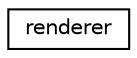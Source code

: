 digraph "Graphical Class Hierarchy"
{
 // LATEX_PDF_SIZE
  edge [fontname="Helvetica",fontsize="10",labelfontname="Helvetica",labelfontsize="10"];
  node [fontname="Helvetica",fontsize="10",shape=record];
  rankdir="LR";
  Node0 [label="renderer",height=0.2,width=0.4,color="black", fillcolor="white", style="filled",URL="$classrenderer.html",tooltip="Class for tracing and drawing objects."];
}
